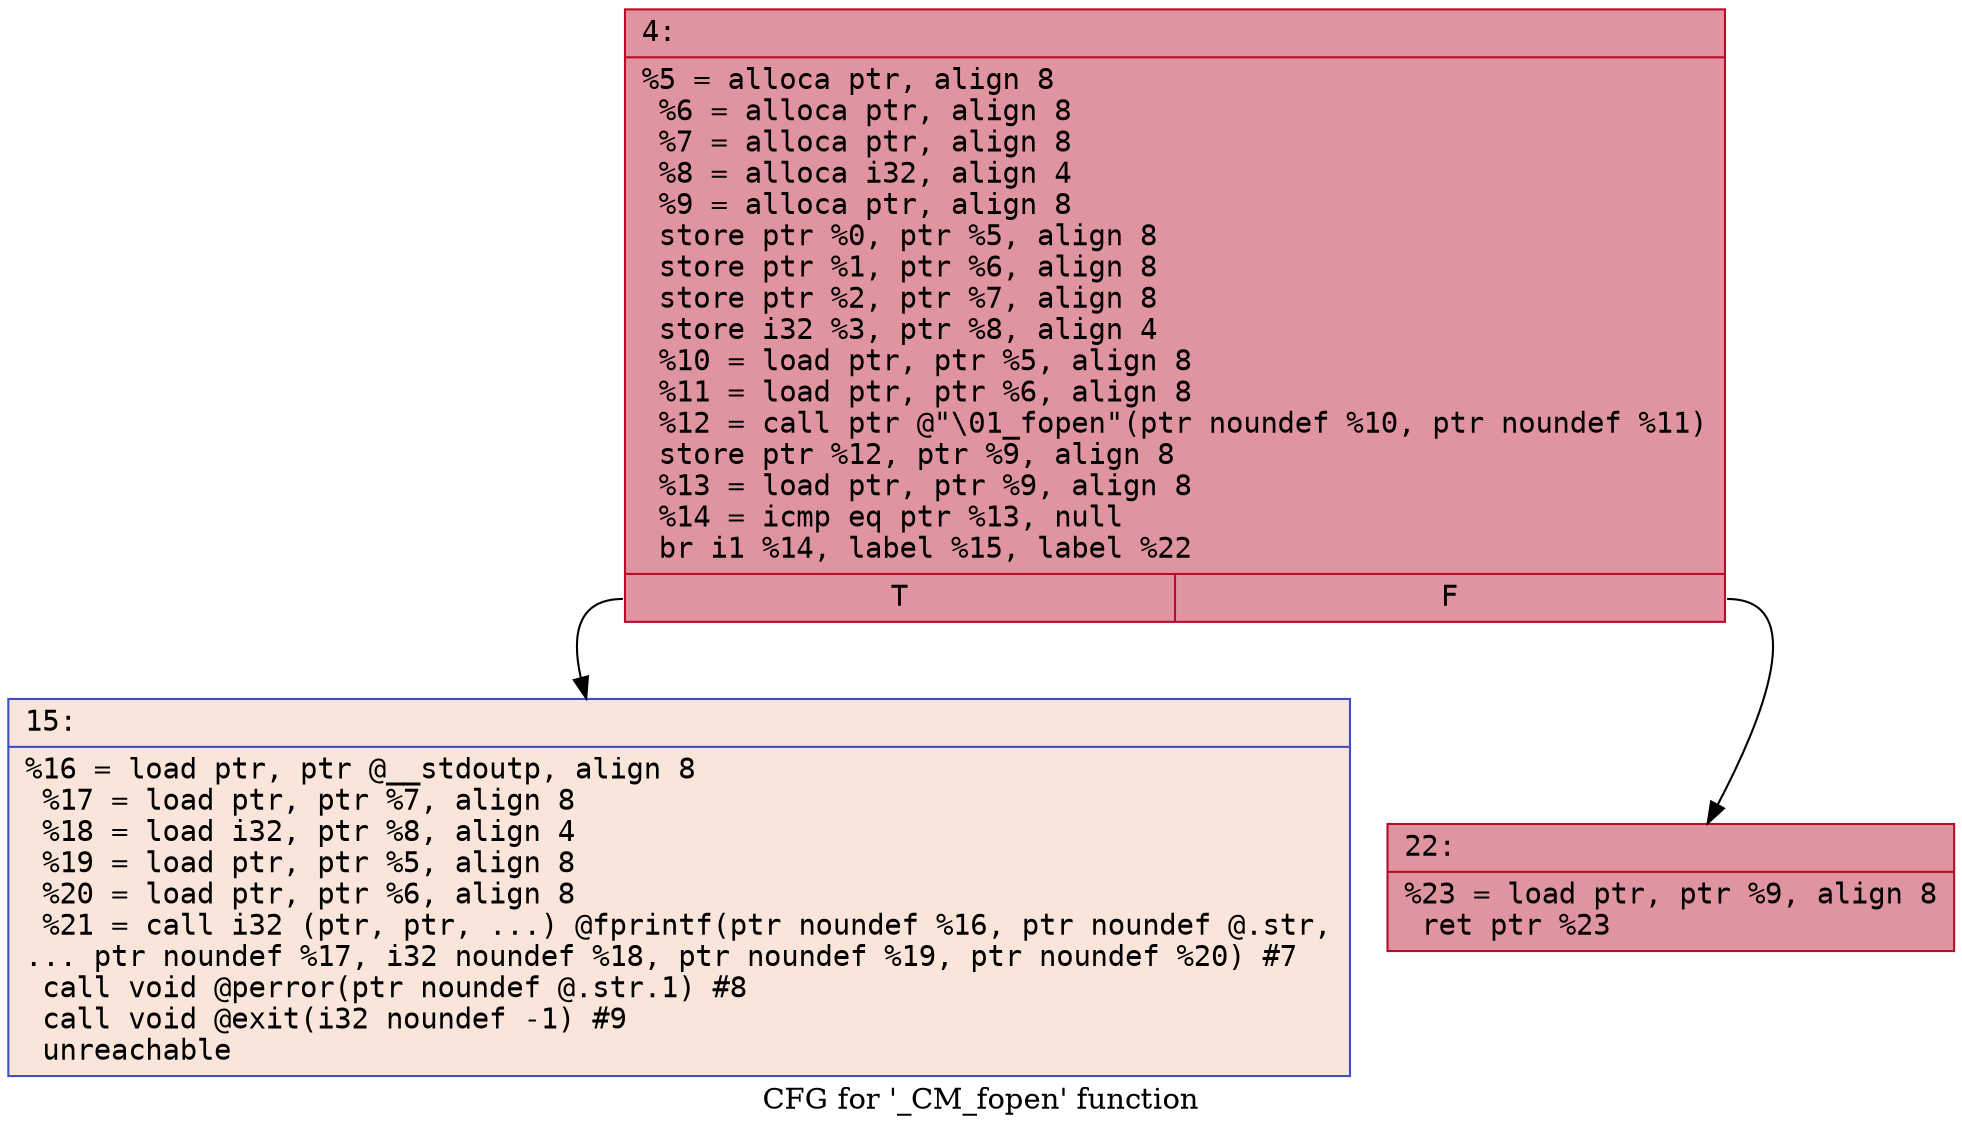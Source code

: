 digraph "CFG for '_CM_fopen' function" {
	label="CFG for '_CM_fopen' function";

	Node0x600002211fe0 [shape=record,color="#b70d28ff", style=filled, fillcolor="#b70d2870" fontname="Courier",label="{4:\l|  %5 = alloca ptr, align 8\l  %6 = alloca ptr, align 8\l  %7 = alloca ptr, align 8\l  %8 = alloca i32, align 4\l  %9 = alloca ptr, align 8\l  store ptr %0, ptr %5, align 8\l  store ptr %1, ptr %6, align 8\l  store ptr %2, ptr %7, align 8\l  store i32 %3, ptr %8, align 4\l  %10 = load ptr, ptr %5, align 8\l  %11 = load ptr, ptr %6, align 8\l  %12 = call ptr @\"\\01_fopen\"(ptr noundef %10, ptr noundef %11)\l  store ptr %12, ptr %9, align 8\l  %13 = load ptr, ptr %9, align 8\l  %14 = icmp eq ptr %13, null\l  br i1 %14, label %15, label %22\l|{<s0>T|<s1>F}}"];
	Node0x600002211fe0:s0 -> Node0x600002212030[tooltip="4 -> 15\nProbability 0.00%" ];
	Node0x600002211fe0:s1 -> Node0x600002212080[tooltip="4 -> 22\nProbability 100.00%" ];
	Node0x600002212030 [shape=record,color="#3d50c3ff", style=filled, fillcolor="#f4c5ad70" fontname="Courier",label="{15:\l|  %16 = load ptr, ptr @__stdoutp, align 8\l  %17 = load ptr, ptr %7, align 8\l  %18 = load i32, ptr %8, align 4\l  %19 = load ptr, ptr %5, align 8\l  %20 = load ptr, ptr %6, align 8\l  %21 = call i32 (ptr, ptr, ...) @fprintf(ptr noundef %16, ptr noundef @.str,\l... ptr noundef %17, i32 noundef %18, ptr noundef %19, ptr noundef %20) #7\l  call void @perror(ptr noundef @.str.1) #8\l  call void @exit(i32 noundef -1) #9\l  unreachable\l}"];
	Node0x600002212080 [shape=record,color="#b70d28ff", style=filled, fillcolor="#b70d2870" fontname="Courier",label="{22:\l|  %23 = load ptr, ptr %9, align 8\l  ret ptr %23\l}"];
}
